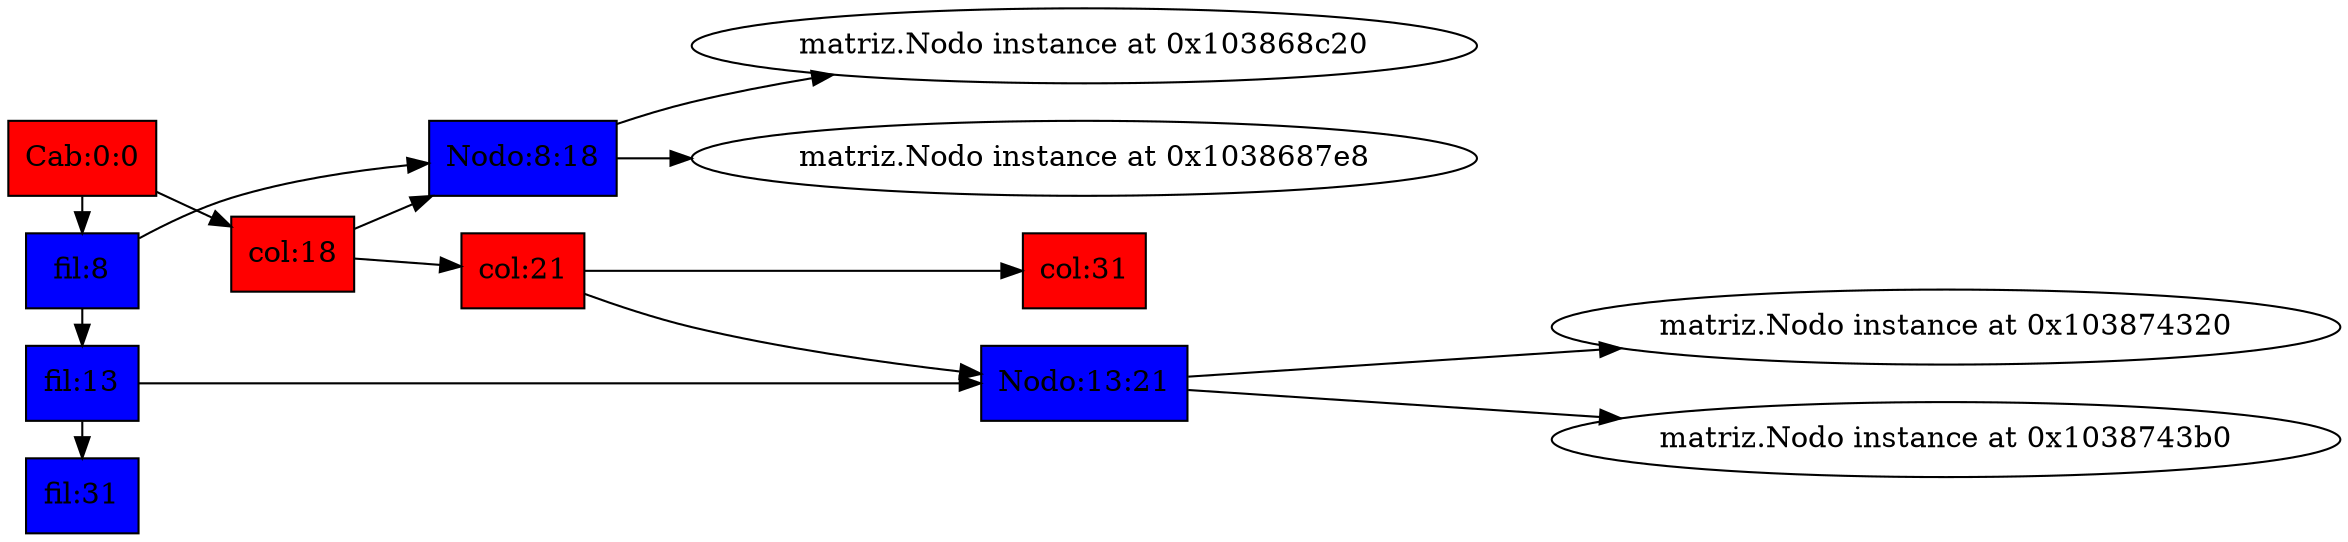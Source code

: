digraph g{
rankdir=LR
<matriz.Nodo instance at 0x1038577e8>[label =<Cab:0:0> shape =box, style=filled, fillcolor=red] 
<matriz.Nodo instance at 0x103868dd0>[label =<col:18> shape =box, style=filled, fillcolor=red] 
<matriz.Nodo instance at 0x1038743f8>[label =<col:21> shape =box, style=filled, fillcolor=red] 
<matriz.Nodo instance at 0x1038577a0>[label =<col:31> shape =box, style=filled, fillcolor=red] 
<matriz.Nodo instance at 0x1038577e8>-><matriz.Nodo instance at 0x103868dd0><matriz.Nodo instance at 0x103868dd0>-><matriz.Nodo instance at 0x1038743f8><matriz.Nodo instance at 0x1038743f8>-><matriz.Nodo instance at 0x1038577a0><matriz.Nodo instance at 0x1038681b8>[label = <fil:8> shape =box, style=filled, fillcolor=blue] 
<matriz.Nodo instance at 0x103874368>[label = <fil:13> shape =box, style=filled, fillcolor=blue] 
<matriz.Nodo instance at 0x103857758>[label = <fil:31> shape =box, style=filled, fillcolor=blue] 
<matriz.Nodo instance at 0x1038577e8>-><matriz.Nodo instance at 0x1038681b8><matriz.Nodo instance at 0x1038681b8>-><matriz.Nodo instance at 0x103874368><matriz.Nodo instance at 0x103874368>-><matriz.Nodo instance at 0x103857758>subgraph{
rank = same;<matriz.Nodo instance at 0x1038577e8>;<matriz.Nodo instance at 0x103874368><matriz.Nodo instance at 0x1038681b8>;<matriz.Nodo instance at 0x103874368><matriz.Nodo instance at 0x103874368>;<matriz.Nodo instance at 0x103857758>}
<matriz.Nodo instance at 0x1038681b8>-><matriz.Nodo instance at 0x103868b48>
<matriz.Nodo instance at 0x103868b48>[label = <Nodo:8:18> shape =box, style=filled, fillcolor=blue] 
<matriz.Nodo instance at 0x103874368>-><matriz.Nodo instance at 0x103874440>
<matriz.Nodo instance at 0x103874440>[label = <Nodo:13:21> shape =box, style=filled, fillcolor=blue] 
<matriz.Nodo instance at 0x103868b48>-><matriz.Nodo instance at 0x103868c20>
<matriz.Nodo instance at 0x103874440>-><matriz.Nodo instance at 0x103874320>
<matriz.Nodo instance at 0x103868dd0>-><matriz.Nodo instance at 0x103868b48>
<matriz.Nodo instance at 0x103868b48>-><matriz.Nodo instance at 0x1038687e8>
<matriz.Nodo instance at 0x1038743f8>-><matriz.Nodo instance at 0x103874440>
<matriz.Nodo instance at 0x103874440>-><matriz.Nodo instance at 0x1038743b0>
}

